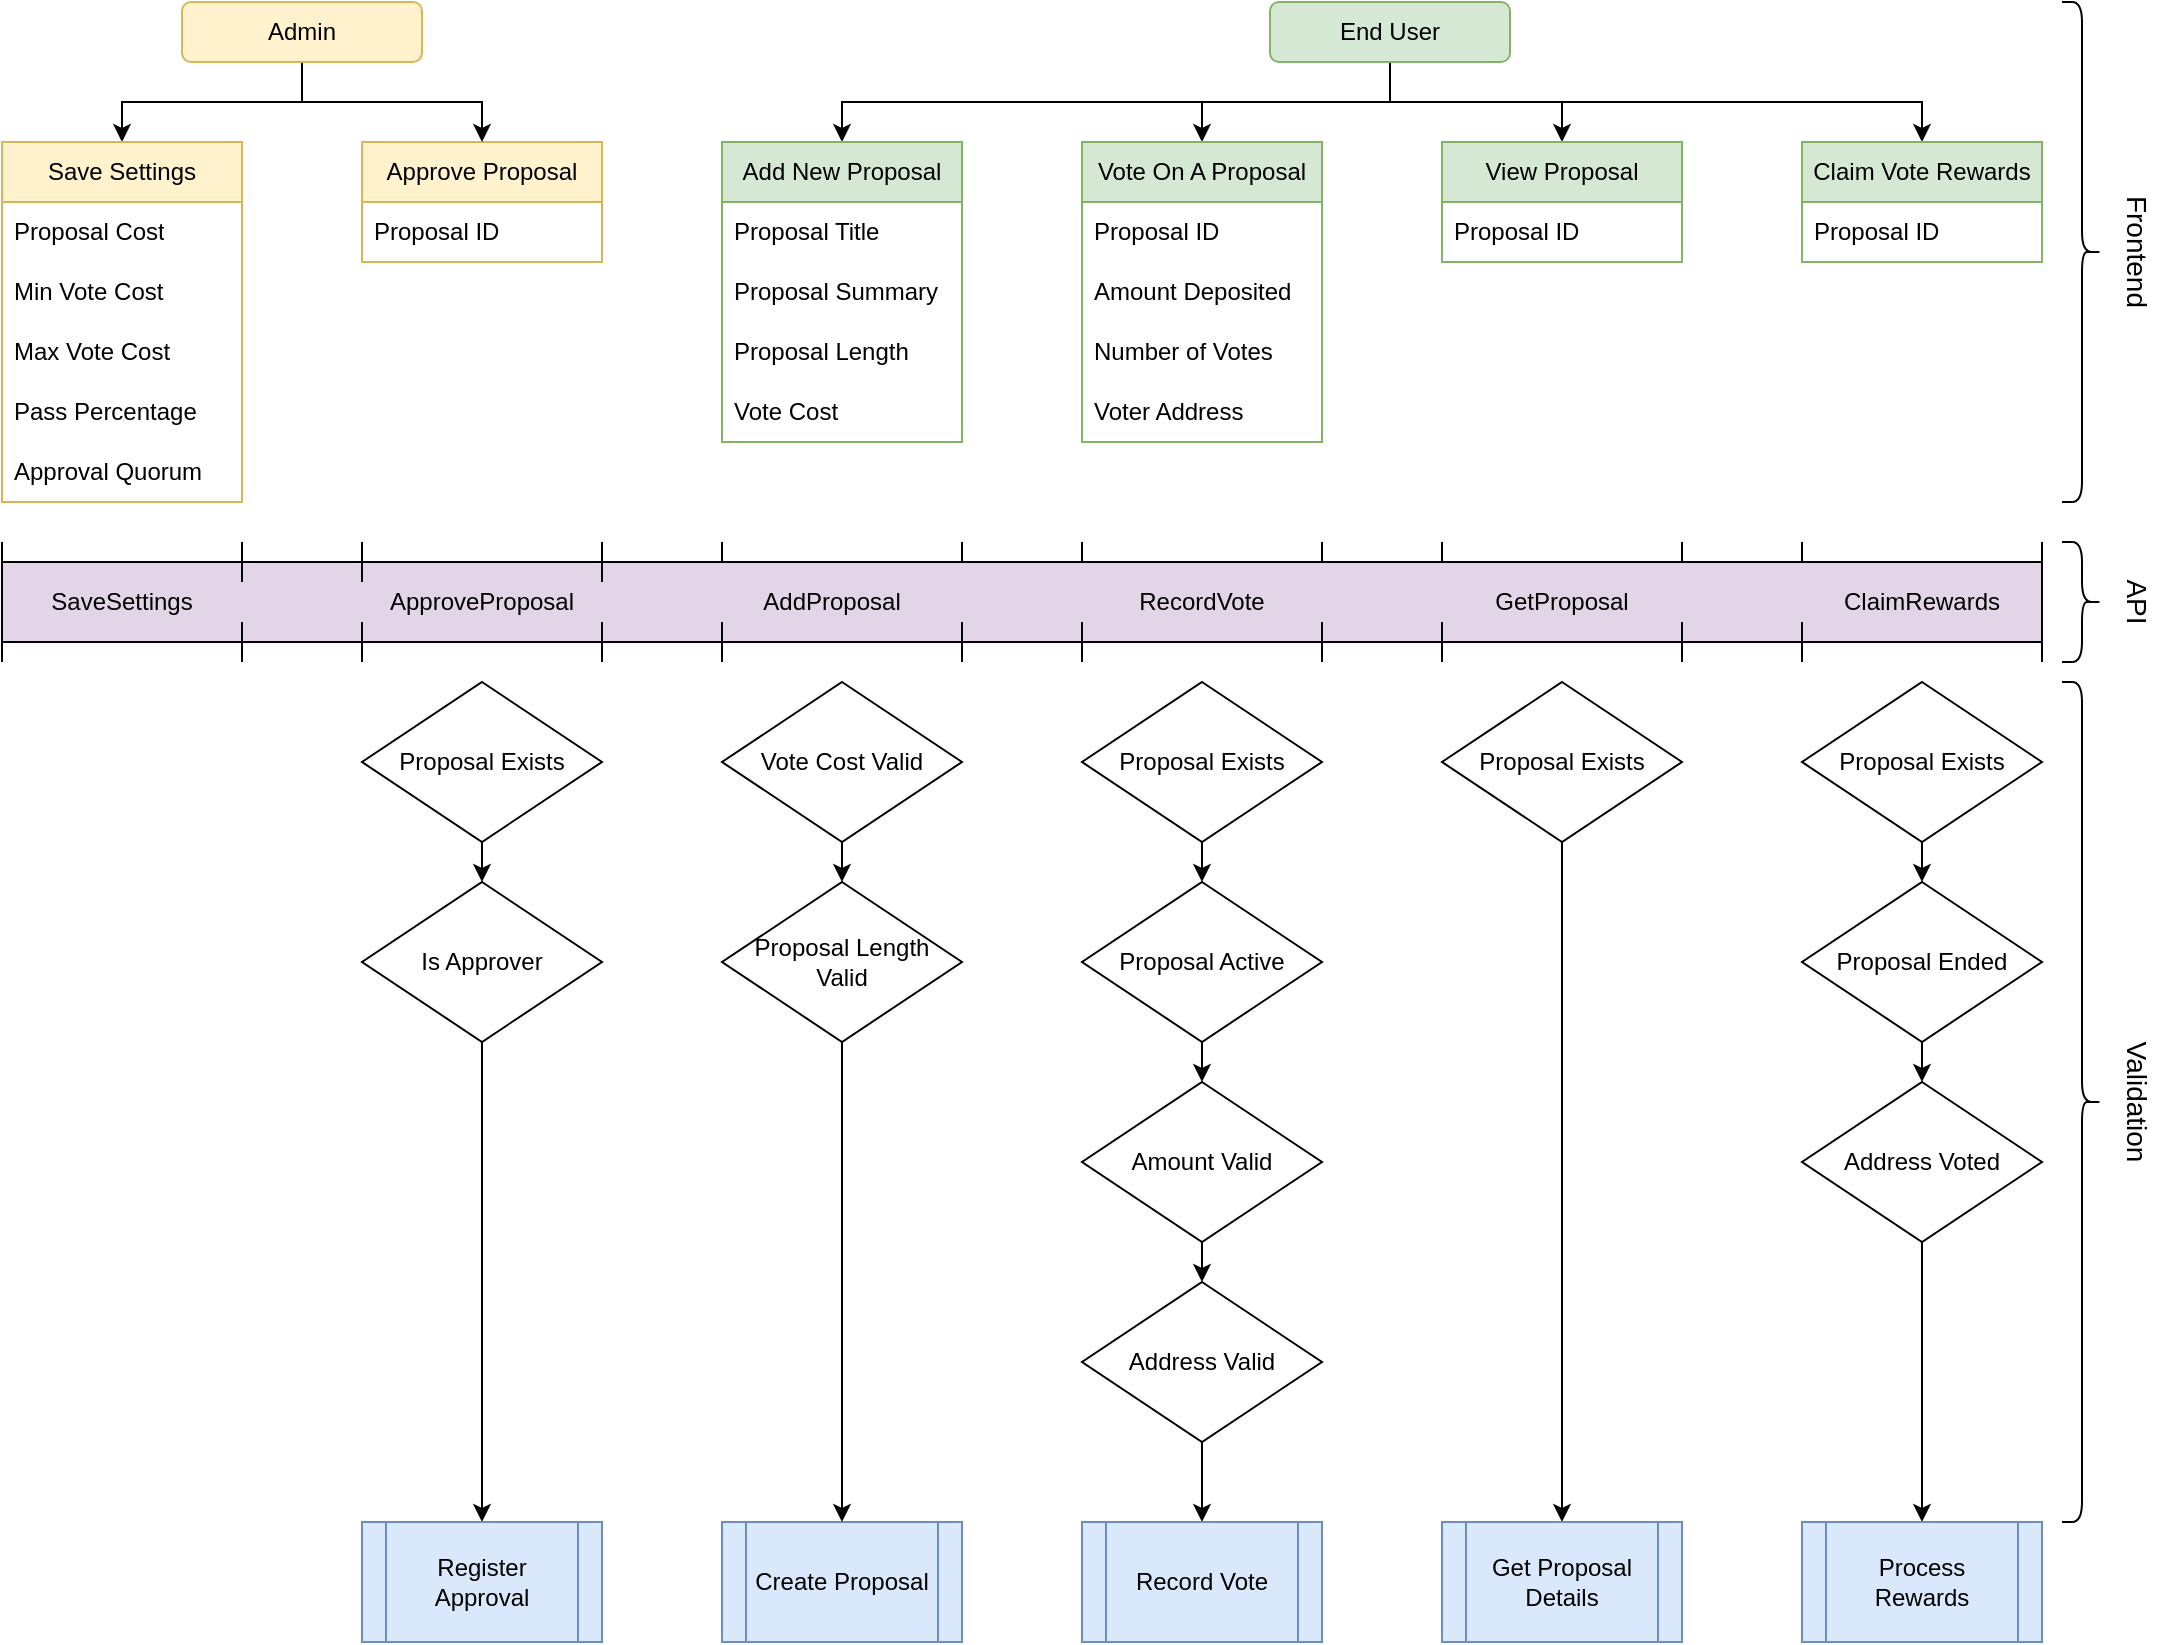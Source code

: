 <mxfile version="20.5.3" type="github">
  <diagram id="C5RBs43oDa-KdzZeNtuy" name="Page-1">
    <mxGraphModel dx="2061" dy="1112" grid="1" gridSize="10" guides="1" tooltips="1" connect="1" arrows="1" fold="1" page="1" pageScale="1" pageWidth="827" pageHeight="1169" math="0" shadow="0">
      <root>
        <mxCell id="WIyWlLk6GJQsqaUBKTNV-0" />
        <mxCell id="WIyWlLk6GJQsqaUBKTNV-1" parent="WIyWlLk6GJQsqaUBKTNV-0" />
        <mxCell id="j-qisaInjwInaMHbOI4C-2" style="edgeStyle=orthogonalEdgeStyle;rounded=0;orthogonalLoop=1;jettySize=auto;html=1;exitX=0.5;exitY=1;exitDx=0;exitDy=0;entryX=0.5;entryY=0;entryDx=0;entryDy=0;" parent="WIyWlLk6GJQsqaUBKTNV-1" source="j-qisaInjwInaMHbOI4C-0" target="yuVndRlKUujKgMcKxhMq-0" edge="1">
          <mxGeometry relative="1" as="geometry">
            <mxPoint x="200" y="80" as="targetPoint" />
          </mxGeometry>
        </mxCell>
        <mxCell id="yuVndRlKUujKgMcKxhMq-27" style="edgeStyle=orthogonalEdgeStyle;rounded=0;orthogonalLoop=1;jettySize=auto;html=1;exitX=0.5;exitY=1;exitDx=0;exitDy=0;entryX=0.5;entryY=0;entryDx=0;entryDy=0;" parent="WIyWlLk6GJQsqaUBKTNV-1" source="j-qisaInjwInaMHbOI4C-0" target="yuVndRlKUujKgMcKxhMq-12" edge="1">
          <mxGeometry relative="1" as="geometry" />
        </mxCell>
        <mxCell id="yuVndRlKUujKgMcKxhMq-28" style="edgeStyle=orthogonalEdgeStyle;rounded=0;orthogonalLoop=1;jettySize=auto;html=1;exitX=0.5;exitY=1;exitDx=0;exitDy=0;" parent="WIyWlLk6GJQsqaUBKTNV-1" source="j-qisaInjwInaMHbOI4C-0" target="yuVndRlKUujKgMcKxhMq-17" edge="1">
          <mxGeometry relative="1" as="geometry" />
        </mxCell>
        <mxCell id="yuVndRlKUujKgMcKxhMq-29" style="edgeStyle=orthogonalEdgeStyle;rounded=0;orthogonalLoop=1;jettySize=auto;html=1;exitX=0.5;exitY=1;exitDx=0;exitDy=0;" parent="WIyWlLk6GJQsqaUBKTNV-1" source="j-qisaInjwInaMHbOI4C-0" target="yuVndRlKUujKgMcKxhMq-22" edge="1">
          <mxGeometry relative="1" as="geometry" />
        </mxCell>
        <mxCell id="j-qisaInjwInaMHbOI4C-0" value="End User" style="rounded=1;whiteSpace=wrap;html=1;fillColor=#d5e8d4;strokeColor=#82b366;" parent="WIyWlLk6GJQsqaUBKTNV-1" vertex="1">
          <mxGeometry x="354" y="10" width="120" height="30" as="geometry" />
        </mxCell>
        <mxCell id="j-qisaInjwInaMHbOI4C-22" style="edgeStyle=orthogonalEdgeStyle;rounded=0;orthogonalLoop=1;jettySize=auto;html=1;exitX=0.5;exitY=1;exitDx=0;exitDy=0;entryX=0.5;entryY=0;entryDx=0;entryDy=0;" parent="WIyWlLk6GJQsqaUBKTNV-1" source="j-qisaInjwInaMHbOI4C-17" target="j-qisaInjwInaMHbOI4C-18" edge="1">
          <mxGeometry relative="1" as="geometry" />
        </mxCell>
        <mxCell id="j-qisaInjwInaMHbOI4C-17" value="Amount Valid" style="rhombus;whiteSpace=wrap;html=1;" parent="WIyWlLk6GJQsqaUBKTNV-1" vertex="1">
          <mxGeometry x="260" y="550" width="120" height="80" as="geometry" />
        </mxCell>
        <mxCell id="j-qisaInjwInaMHbOI4C-28" style="edgeStyle=orthogonalEdgeStyle;rounded=0;orthogonalLoop=1;jettySize=auto;html=1;exitX=0.5;exitY=1;exitDx=0;exitDy=0;entryX=0.5;entryY=0;entryDx=0;entryDy=0;startArrow=none;startFill=0;endArrow=classic;endFill=1;" parent="WIyWlLk6GJQsqaUBKTNV-1" source="j-qisaInjwInaMHbOI4C-18" target="j-qisaInjwInaMHbOI4C-27" edge="1">
          <mxGeometry relative="1" as="geometry" />
        </mxCell>
        <mxCell id="j-qisaInjwInaMHbOI4C-18" value="Address Valid" style="rhombus;whiteSpace=wrap;html=1;" parent="WIyWlLk6GJQsqaUBKTNV-1" vertex="1">
          <mxGeometry x="260" y="650" width="120" height="80" as="geometry" />
        </mxCell>
        <mxCell id="j-qisaInjwInaMHbOI4C-27" value="Record Vote" style="shape=process;whiteSpace=wrap;html=1;backgroundOutline=1;fillColor=#dae8fc;strokeColor=#6c8ebf;" parent="WIyWlLk6GJQsqaUBKTNV-1" vertex="1">
          <mxGeometry x="260" y="770" width="120" height="60" as="geometry" />
        </mxCell>
        <mxCell id="j-qisaInjwInaMHbOI4C-35" style="edgeStyle=orthogonalEdgeStyle;rounded=0;orthogonalLoop=1;jettySize=auto;html=1;exitX=0.5;exitY=1;exitDx=0;exitDy=0;entryX=0.5;entryY=0;entryDx=0;entryDy=0;startArrow=none;startFill=0;endArrow=classic;endFill=1;" parent="WIyWlLk6GJQsqaUBKTNV-1" source="j-qisaInjwInaMHbOI4C-32" target="j-qisaInjwInaMHbOI4C-17" edge="1">
          <mxGeometry relative="1" as="geometry" />
        </mxCell>
        <mxCell id="j-qisaInjwInaMHbOI4C-32" value="Proposal Active" style="rhombus;whiteSpace=wrap;html=1;" parent="WIyWlLk6GJQsqaUBKTNV-1" vertex="1">
          <mxGeometry x="260" y="450" width="120" height="80" as="geometry" />
        </mxCell>
        <mxCell id="4lcMI8YOn3nD7_oDa9Rk-7" style="edgeStyle=orthogonalEdgeStyle;rounded=0;orthogonalLoop=1;jettySize=auto;html=1;exitX=0.5;exitY=1;exitDx=0;exitDy=0;entryX=0.5;entryY=0;entryDx=0;entryDy=0;" parent="WIyWlLk6GJQsqaUBKTNV-1" source="j-qisaInjwInaMHbOI4C-52" target="4lcMI8YOn3nD7_oDa9Rk-6" edge="1">
          <mxGeometry relative="1" as="geometry" />
        </mxCell>
        <mxCell id="j-qisaInjwInaMHbOI4C-52" value="Vote Cost Valid" style="rhombus;whiteSpace=wrap;html=1;" parent="WIyWlLk6GJQsqaUBKTNV-1" vertex="1">
          <mxGeometry x="80" y="350" width="120" height="80" as="geometry" />
        </mxCell>
        <mxCell id="yuVndRlKUujKgMcKxhMq-0" value="Add New Proposal" style="swimlane;fontStyle=0;childLayout=stackLayout;horizontal=1;startSize=30;horizontalStack=0;resizeParent=1;resizeParentMax=0;resizeLast=0;collapsible=0;marginBottom=0;whiteSpace=wrap;html=1;swimlaneLine=1;fillColor=#d5e8d4;strokeColor=#82b366;" parent="WIyWlLk6GJQsqaUBKTNV-1" vertex="1">
          <mxGeometry x="80" y="80" width="120" height="150" as="geometry" />
        </mxCell>
        <mxCell id="yuVndRlKUujKgMcKxhMq-2" value="Proposal Title" style="text;strokeColor=none;fillColor=none;align=left;verticalAlign=middle;spacingLeft=4;spacingRight=4;overflow=hidden;points=[[0,0.5],[1,0.5]];portConstraint=eastwest;rotatable=0;whiteSpace=wrap;html=1;" parent="yuVndRlKUujKgMcKxhMq-0" vertex="1">
          <mxGeometry y="30" width="120" height="30" as="geometry" />
        </mxCell>
        <mxCell id="rJi9kIS5OPSD2-cqicnf-10" value="Proposal Summary" style="text;strokeColor=none;fillColor=none;align=left;verticalAlign=middle;spacingLeft=4;spacingRight=4;overflow=hidden;points=[[0,0.5],[1,0.5]];portConstraint=eastwest;rotatable=0;whiteSpace=wrap;html=1;" vertex="1" parent="yuVndRlKUujKgMcKxhMq-0">
          <mxGeometry y="60" width="120" height="30" as="geometry" />
        </mxCell>
        <mxCell id="yuVndRlKUujKgMcKxhMq-3" value="Proposal Length" style="text;strokeColor=none;fillColor=none;align=left;verticalAlign=middle;spacingLeft=4;spacingRight=4;overflow=hidden;points=[[0,0.5],[1,0.5]];portConstraint=eastwest;rotatable=0;whiteSpace=wrap;html=1;" parent="yuVndRlKUujKgMcKxhMq-0" vertex="1">
          <mxGeometry y="90" width="120" height="30" as="geometry" />
        </mxCell>
        <mxCell id="yuVndRlKUujKgMcKxhMq-1" value="Vote Cost" style="text;strokeColor=none;fillColor=none;align=left;verticalAlign=middle;spacingLeft=4;spacingRight=4;overflow=hidden;points=[[0,0.5],[1,0.5]];portConstraint=eastwest;rotatable=0;whiteSpace=wrap;html=1;" parent="yuVndRlKUujKgMcKxhMq-0" vertex="1">
          <mxGeometry y="120" width="120" height="30" as="geometry" />
        </mxCell>
        <mxCell id="yuVndRlKUujKgMcKxhMq-12" value="Vote On A Proposal" style="swimlane;fontStyle=0;childLayout=stackLayout;horizontal=1;startSize=30;horizontalStack=0;resizeParent=1;resizeParentMax=0;resizeLast=0;collapsible=0;marginBottom=0;whiteSpace=wrap;html=1;swimlaneLine=1;fillColor=#d5e8d4;strokeColor=#82b366;" parent="WIyWlLk6GJQsqaUBKTNV-1" vertex="1">
          <mxGeometry x="260" y="80" width="120" height="150" as="geometry" />
        </mxCell>
        <mxCell id="yuVndRlKUujKgMcKxhMq-16" value="Proposal ID" style="text;strokeColor=none;fillColor=none;align=left;verticalAlign=middle;spacingLeft=4;spacingRight=4;overflow=hidden;points=[[0,0.5],[1,0.5]];portConstraint=eastwest;rotatable=0;whiteSpace=wrap;html=1;" parent="yuVndRlKUujKgMcKxhMq-12" vertex="1">
          <mxGeometry y="30" width="120" height="30" as="geometry" />
        </mxCell>
        <mxCell id="yuVndRlKUujKgMcKxhMq-13" value="Amount Deposited" style="text;strokeColor=none;fillColor=none;align=left;verticalAlign=middle;spacingLeft=4;spacingRight=4;overflow=hidden;points=[[0,0.5],[1,0.5]];portConstraint=eastwest;rotatable=0;whiteSpace=wrap;html=1;" parent="yuVndRlKUujKgMcKxhMq-12" vertex="1">
          <mxGeometry y="60" width="120" height="30" as="geometry" />
        </mxCell>
        <mxCell id="yuVndRlKUujKgMcKxhMq-14" value="Number of Votes" style="text;strokeColor=none;fillColor=none;align=left;verticalAlign=middle;spacingLeft=4;spacingRight=4;overflow=hidden;points=[[0,0.5],[1,0.5]];portConstraint=eastwest;rotatable=0;whiteSpace=wrap;html=1;" parent="yuVndRlKUujKgMcKxhMq-12" vertex="1">
          <mxGeometry y="90" width="120" height="30" as="geometry" />
        </mxCell>
        <mxCell id="yuVndRlKUujKgMcKxhMq-15" value="Voter Address" style="text;strokeColor=none;fillColor=none;align=left;verticalAlign=middle;spacingLeft=4;spacingRight=4;overflow=hidden;points=[[0,0.5],[1,0.5]];portConstraint=eastwest;rotatable=0;whiteSpace=wrap;html=1;" parent="yuVndRlKUujKgMcKxhMq-12" vertex="1">
          <mxGeometry y="120" width="120" height="30" as="geometry" />
        </mxCell>
        <mxCell id="yuVndRlKUujKgMcKxhMq-17" value="View Proposal" style="swimlane;fontStyle=0;childLayout=stackLayout;horizontal=1;startSize=30;horizontalStack=0;resizeParent=1;resizeParentMax=0;resizeLast=0;collapsible=0;marginBottom=0;whiteSpace=wrap;html=1;swimlaneLine=1;fillColor=#d5e8d4;strokeColor=#82b366;" parent="WIyWlLk6GJQsqaUBKTNV-1" vertex="1">
          <mxGeometry x="440" y="80" width="120" height="60" as="geometry" />
        </mxCell>
        <mxCell id="yuVndRlKUujKgMcKxhMq-21" value="Proposal ID" style="text;strokeColor=none;fillColor=none;align=left;verticalAlign=middle;spacingLeft=4;spacingRight=4;overflow=hidden;points=[[0,0.5],[1,0.5]];portConstraint=eastwest;rotatable=0;whiteSpace=wrap;html=1;" parent="yuVndRlKUujKgMcKxhMq-17" vertex="1">
          <mxGeometry y="30" width="120" height="30" as="geometry" />
        </mxCell>
        <mxCell id="yuVndRlKUujKgMcKxhMq-22" value="Claim Vote Rewards" style="swimlane;fontStyle=0;childLayout=stackLayout;horizontal=1;startSize=30;horizontalStack=0;resizeParent=1;resizeParentMax=0;resizeLast=0;collapsible=0;marginBottom=0;whiteSpace=wrap;html=1;swimlaneLine=1;fillColor=#d5e8d4;strokeColor=#82b366;" parent="WIyWlLk6GJQsqaUBKTNV-1" vertex="1">
          <mxGeometry x="620" y="80" width="120" height="60" as="geometry" />
        </mxCell>
        <mxCell id="yuVndRlKUujKgMcKxhMq-26" value="Proposal ID" style="text;strokeColor=none;fillColor=none;align=left;verticalAlign=middle;spacingLeft=4;spacingRight=4;overflow=hidden;points=[[0,0.5],[1,0.5]];portConstraint=eastwest;rotatable=0;whiteSpace=wrap;html=1;" parent="yuVndRlKUujKgMcKxhMq-22" vertex="1">
          <mxGeometry y="30" width="120" height="30" as="geometry" />
        </mxCell>
        <mxCell id="4lcMI8YOn3nD7_oDa9Rk-0" value="" style="shape=crossbar;whiteSpace=wrap;html=1;rounded=1;" parent="WIyWlLk6GJQsqaUBKTNV-1" vertex="1">
          <mxGeometry x="-280" y="280" width="1020" height="20" as="geometry" />
        </mxCell>
        <mxCell id="4lcMI8YOn3nD7_oDa9Rk-1" value="" style="shape=crossbar;whiteSpace=wrap;html=1;rounded=1;" parent="WIyWlLk6GJQsqaUBKTNV-1" vertex="1">
          <mxGeometry x="-280" y="320" width="1020" height="20" as="geometry" />
        </mxCell>
        <mxCell id="4lcMI8YOn3nD7_oDa9Rk-5" value="Create Proposal" style="shape=process;whiteSpace=wrap;html=1;backgroundOutline=1;fillColor=#dae8fc;strokeColor=#6c8ebf;" parent="WIyWlLk6GJQsqaUBKTNV-1" vertex="1">
          <mxGeometry x="80" y="770" width="120" height="60" as="geometry" />
        </mxCell>
        <mxCell id="4lcMI8YOn3nD7_oDa9Rk-8" style="edgeStyle=orthogonalEdgeStyle;rounded=0;orthogonalLoop=1;jettySize=auto;html=1;exitX=0.5;exitY=1;exitDx=0;exitDy=0;entryX=0.5;entryY=0;entryDx=0;entryDy=0;" parent="WIyWlLk6GJQsqaUBKTNV-1" source="4lcMI8YOn3nD7_oDa9Rk-6" target="4lcMI8YOn3nD7_oDa9Rk-5" edge="1">
          <mxGeometry relative="1" as="geometry" />
        </mxCell>
        <mxCell id="4lcMI8YOn3nD7_oDa9Rk-6" value="Proposal Length&lt;br&gt;Valid" style="rhombus;whiteSpace=wrap;html=1;" parent="WIyWlLk6GJQsqaUBKTNV-1" vertex="1">
          <mxGeometry x="80" y="450" width="120" height="80" as="geometry" />
        </mxCell>
        <mxCell id="rJi9kIS5OPSD2-cqicnf-48" style="edgeStyle=orthogonalEdgeStyle;rounded=0;orthogonalLoop=1;jettySize=auto;html=1;exitX=0.5;exitY=1;exitDx=0;exitDy=0;entryX=0.5;entryY=0;entryDx=0;entryDy=0;" edge="1" parent="WIyWlLk6GJQsqaUBKTNV-1" source="4lcMI8YOn3nD7_oDa9Rk-11" target="j-qisaInjwInaMHbOI4C-32">
          <mxGeometry relative="1" as="geometry" />
        </mxCell>
        <mxCell id="4lcMI8YOn3nD7_oDa9Rk-11" value="Proposal Exists" style="rhombus;whiteSpace=wrap;html=1;" parent="WIyWlLk6GJQsqaUBKTNV-1" vertex="1">
          <mxGeometry x="260" y="350" width="120" height="80" as="geometry" />
        </mxCell>
        <mxCell id="4lcMI8YOn3nD7_oDa9Rk-18" value="" style="shape=crossbar;whiteSpace=wrap;html=1;rounded=1;" parent="WIyWlLk6GJQsqaUBKTNV-1" vertex="1">
          <mxGeometry x="80" y="280" width="120" height="20" as="geometry" />
        </mxCell>
        <mxCell id="4lcMI8YOn3nD7_oDa9Rk-25" value="" style="shape=crossbar;whiteSpace=wrap;html=1;rounded=1;" parent="WIyWlLk6GJQsqaUBKTNV-1" vertex="1">
          <mxGeometry x="260" y="280" width="120" height="20" as="geometry" />
        </mxCell>
        <mxCell id="NW7dwovh-RkHHRfNN4qF-0" value="" style="shape=crossbar;whiteSpace=wrap;html=1;rounded=1;" parent="WIyWlLk6GJQsqaUBKTNV-1" vertex="1">
          <mxGeometry x="440" y="280" width="120" height="20" as="geometry" />
        </mxCell>
        <mxCell id="rJi9kIS5OPSD2-cqicnf-6" value="" style="shape=crossbar;whiteSpace=wrap;html=1;rounded=1;" vertex="1" parent="WIyWlLk6GJQsqaUBKTNV-1">
          <mxGeometry x="620" y="280" width="120" height="20" as="geometry" />
        </mxCell>
        <mxCell id="4lcMI8YOn3nD7_oDa9Rk-2" value="" style="rounded=0;whiteSpace=wrap;html=1;fillColor=#e1d5e7;strokeColor=#000000;" parent="WIyWlLk6GJQsqaUBKTNV-1" vertex="1">
          <mxGeometry x="-280" y="290" width="1020" height="40" as="geometry" />
        </mxCell>
        <mxCell id="rJi9kIS5OPSD2-cqicnf-31" value="" style="shape=crossbar;whiteSpace=wrap;html=1;rounded=1;" vertex="1" parent="WIyWlLk6GJQsqaUBKTNV-1">
          <mxGeometry x="-100" y="280" width="120" height="20" as="geometry" />
        </mxCell>
        <mxCell id="rJi9kIS5OPSD2-cqicnf-30" value="" style="shape=crossbar;whiteSpace=wrap;html=1;rounded=1;" vertex="1" parent="WIyWlLk6GJQsqaUBKTNV-1">
          <mxGeometry x="-280" y="280" width="120" height="20" as="geometry" />
        </mxCell>
        <mxCell id="4lcMI8YOn3nD7_oDa9Rk-19" value="AddProposal" style="text;html=1;strokeColor=none;fillColor=none;align=center;verticalAlign=middle;whiteSpace=wrap;rounded=0;" parent="WIyWlLk6GJQsqaUBKTNV-1" vertex="1">
          <mxGeometry x="80" y="295" width="110" height="30" as="geometry" />
        </mxCell>
        <mxCell id="4lcMI8YOn3nD7_oDa9Rk-24" value="API" style="text;html=1;strokeColor=none;fillColor=none;align=center;verticalAlign=middle;whiteSpace=wrap;rounded=0;rotation=90;fontSize=14;" parent="WIyWlLk6GJQsqaUBKTNV-1" vertex="1">
          <mxGeometry x="750" y="295" width="75" height="30" as="geometry" />
        </mxCell>
        <mxCell id="4lcMI8YOn3nD7_oDa9Rk-29" value="RecordVote" style="text;html=1;strokeColor=none;fillColor=none;align=center;verticalAlign=middle;whiteSpace=wrap;rounded=0;" parent="WIyWlLk6GJQsqaUBKTNV-1" vertex="1">
          <mxGeometry x="265" y="295" width="110" height="30" as="geometry" />
        </mxCell>
        <mxCell id="NW7dwovh-RkHHRfNN4qF-6" value="GetProposal" style="text;html=1;strokeColor=none;fillColor=none;align=center;verticalAlign=middle;whiteSpace=wrap;rounded=0;" parent="WIyWlLk6GJQsqaUBKTNV-1" vertex="1">
          <mxGeometry x="445" y="295" width="110" height="30" as="geometry" />
        </mxCell>
        <mxCell id="NW7dwovh-RkHHRfNN4qF-7" value="ClaimRewards" style="text;html=1;strokeColor=none;fillColor=none;align=center;verticalAlign=middle;whiteSpace=wrap;rounded=0;" parent="WIyWlLk6GJQsqaUBKTNV-1" vertex="1">
          <mxGeometry x="625" y="295" width="110" height="30" as="geometry" />
        </mxCell>
        <mxCell id="rJi9kIS5OPSD2-cqicnf-15" style="edgeStyle=orthogonalEdgeStyle;rounded=0;orthogonalLoop=1;jettySize=auto;html=1;exitX=0.5;exitY=1;exitDx=0;exitDy=0;entryX=0.5;entryY=0;entryDx=0;entryDy=0;" edge="1" parent="WIyWlLk6GJQsqaUBKTNV-1" source="NW7dwovh-RkHHRfNN4qF-8" target="rJi9kIS5OPSD2-cqicnf-14">
          <mxGeometry relative="1" as="geometry" />
        </mxCell>
        <mxCell id="NW7dwovh-RkHHRfNN4qF-8" value="Proposal Exists" style="rhombus;whiteSpace=wrap;html=1;" parent="WIyWlLk6GJQsqaUBKTNV-1" vertex="1">
          <mxGeometry x="440" y="350" width="120" height="80" as="geometry" />
        </mxCell>
        <mxCell id="rJi9kIS5OPSD2-cqicnf-17" style="edgeStyle=orthogonalEdgeStyle;rounded=0;orthogonalLoop=1;jettySize=auto;html=1;exitX=0.5;exitY=1;exitDx=0;exitDy=0;entryX=0.5;entryY=0;entryDx=0;entryDy=0;" edge="1" parent="WIyWlLk6GJQsqaUBKTNV-1" source="NW7dwovh-RkHHRfNN4qF-9" target="rJi9kIS5OPSD2-cqicnf-16">
          <mxGeometry relative="1" as="geometry" />
        </mxCell>
        <mxCell id="NW7dwovh-RkHHRfNN4qF-9" value="Proposal Exists" style="rhombus;whiteSpace=wrap;html=1;" parent="WIyWlLk6GJQsqaUBKTNV-1" vertex="1">
          <mxGeometry x="620" y="350" width="120" height="80" as="geometry" />
        </mxCell>
        <mxCell id="rJi9kIS5OPSD2-cqicnf-1" value="Approve Proposal" style="swimlane;fontStyle=0;childLayout=stackLayout;horizontal=1;startSize=30;horizontalStack=0;resizeParent=1;resizeParentMax=0;resizeLast=0;collapsible=0;marginBottom=0;whiteSpace=wrap;html=1;swimlaneLine=1;fillColor=#fff2cc;strokeColor=#d6b656;" vertex="1" parent="WIyWlLk6GJQsqaUBKTNV-1">
          <mxGeometry x="-100" y="80" width="120" height="60" as="geometry" />
        </mxCell>
        <mxCell id="rJi9kIS5OPSD2-cqicnf-2" value="Proposal ID" style="text;strokeColor=none;fillColor=none;align=left;verticalAlign=middle;spacingLeft=4;spacingRight=4;overflow=hidden;points=[[0,0.5],[1,0.5]];portConstraint=eastwest;rotatable=0;whiteSpace=wrap;html=1;" vertex="1" parent="rJi9kIS5OPSD2-cqicnf-1">
          <mxGeometry y="30" width="120" height="30" as="geometry" />
        </mxCell>
        <mxCell id="rJi9kIS5OPSD2-cqicnf-8" value="ApproveProposal" style="text;html=1;strokeColor=none;fillColor=none;align=center;verticalAlign=middle;whiteSpace=wrap;rounded=0;" vertex="1" parent="WIyWlLk6GJQsqaUBKTNV-1">
          <mxGeometry x="-95" y="295" width="110" height="30" as="geometry" />
        </mxCell>
        <mxCell id="rJi9kIS5OPSD2-cqicnf-13" style="edgeStyle=orthogonalEdgeStyle;rounded=0;orthogonalLoop=1;jettySize=auto;html=1;exitX=0.5;exitY=1;exitDx=0;exitDy=0;entryX=0.5;entryY=0;entryDx=0;entryDy=0;" edge="1" parent="WIyWlLk6GJQsqaUBKTNV-1" source="rJi9kIS5OPSD2-cqicnf-12" target="rJi9kIS5OPSD2-cqicnf-1">
          <mxGeometry relative="1" as="geometry" />
        </mxCell>
        <mxCell id="rJi9kIS5OPSD2-cqicnf-27" style="edgeStyle=orthogonalEdgeStyle;rounded=0;orthogonalLoop=1;jettySize=auto;html=1;exitX=0.5;exitY=1;exitDx=0;exitDy=0;" edge="1" parent="WIyWlLk6GJQsqaUBKTNV-1" source="rJi9kIS5OPSD2-cqicnf-12" target="rJi9kIS5OPSD2-cqicnf-22">
          <mxGeometry relative="1" as="geometry" />
        </mxCell>
        <mxCell id="rJi9kIS5OPSD2-cqicnf-12" value="Admin" style="rounded=1;whiteSpace=wrap;html=1;fillColor=#fff2cc;strokeColor=#d6b656;" vertex="1" parent="WIyWlLk6GJQsqaUBKTNV-1">
          <mxGeometry x="-190" y="10" width="120" height="30" as="geometry" />
        </mxCell>
        <mxCell id="rJi9kIS5OPSD2-cqicnf-14" value="Get Proposal Details" style="shape=process;whiteSpace=wrap;html=1;backgroundOutline=1;fillColor=#dae8fc;strokeColor=#6c8ebf;" vertex="1" parent="WIyWlLk6GJQsqaUBKTNV-1">
          <mxGeometry x="440" y="770" width="120" height="60" as="geometry" />
        </mxCell>
        <mxCell id="rJi9kIS5OPSD2-cqicnf-19" style="edgeStyle=orthogonalEdgeStyle;rounded=0;orthogonalLoop=1;jettySize=auto;html=1;exitX=0.5;exitY=1;exitDx=0;exitDy=0;entryX=0.5;entryY=0;entryDx=0;entryDy=0;" edge="1" parent="WIyWlLk6GJQsqaUBKTNV-1" source="rJi9kIS5OPSD2-cqicnf-16" target="rJi9kIS5OPSD2-cqicnf-18">
          <mxGeometry relative="1" as="geometry" />
        </mxCell>
        <mxCell id="rJi9kIS5OPSD2-cqicnf-16" value="Proposal Ended" style="rhombus;whiteSpace=wrap;html=1;" vertex="1" parent="WIyWlLk6GJQsqaUBKTNV-1">
          <mxGeometry x="620" y="450" width="120" height="80" as="geometry" />
        </mxCell>
        <mxCell id="rJi9kIS5OPSD2-cqicnf-21" style="edgeStyle=orthogonalEdgeStyle;rounded=0;orthogonalLoop=1;jettySize=auto;html=1;exitX=0.5;exitY=1;exitDx=0;exitDy=0;entryX=0.5;entryY=0;entryDx=0;entryDy=0;" edge="1" parent="WIyWlLk6GJQsqaUBKTNV-1" source="rJi9kIS5OPSD2-cqicnf-18" target="rJi9kIS5OPSD2-cqicnf-20">
          <mxGeometry relative="1" as="geometry" />
        </mxCell>
        <mxCell id="rJi9kIS5OPSD2-cqicnf-18" value="Address Voted" style="rhombus;whiteSpace=wrap;html=1;" vertex="1" parent="WIyWlLk6GJQsqaUBKTNV-1">
          <mxGeometry x="620" y="550" width="120" height="80" as="geometry" />
        </mxCell>
        <mxCell id="rJi9kIS5OPSD2-cqicnf-20" value="Process Rewards" style="shape=process;whiteSpace=wrap;html=1;backgroundOutline=1;fillColor=#dae8fc;strokeColor=#6c8ebf;" vertex="1" parent="WIyWlLk6GJQsqaUBKTNV-1">
          <mxGeometry x="620" y="770" width="120" height="60" as="geometry" />
        </mxCell>
        <mxCell id="rJi9kIS5OPSD2-cqicnf-22" value="Save Settings" style="swimlane;fontStyle=0;childLayout=stackLayout;horizontal=1;startSize=30;horizontalStack=0;resizeParent=1;resizeParentMax=0;resizeLast=0;collapsible=0;marginBottom=0;whiteSpace=wrap;html=1;swimlaneLine=1;fillColor=#fff2cc;strokeColor=#d6b656;" vertex="1" parent="WIyWlLk6GJQsqaUBKTNV-1">
          <mxGeometry x="-280" y="80" width="120" height="180" as="geometry" />
        </mxCell>
        <mxCell id="rJi9kIS5OPSD2-cqicnf-23" value="Proposal Cost" style="text;strokeColor=none;fillColor=none;align=left;verticalAlign=middle;spacingLeft=4;spacingRight=4;overflow=hidden;points=[[0,0.5],[1,0.5]];portConstraint=eastwest;rotatable=0;whiteSpace=wrap;html=1;" vertex="1" parent="rJi9kIS5OPSD2-cqicnf-22">
          <mxGeometry y="30" width="120" height="30" as="geometry" />
        </mxCell>
        <mxCell id="rJi9kIS5OPSD2-cqicnf-24" value="Min Vote Cost" style="text;strokeColor=none;fillColor=none;align=left;verticalAlign=middle;spacingLeft=4;spacingRight=4;overflow=hidden;points=[[0,0.5],[1,0.5]];portConstraint=eastwest;rotatable=0;whiteSpace=wrap;html=1;" vertex="1" parent="rJi9kIS5OPSD2-cqicnf-22">
          <mxGeometry y="60" width="120" height="30" as="geometry" />
        </mxCell>
        <mxCell id="rJi9kIS5OPSD2-cqicnf-25" value="Max Vote Cost" style="text;strokeColor=none;fillColor=none;align=left;verticalAlign=middle;spacingLeft=4;spacingRight=4;overflow=hidden;points=[[0,0.5],[1,0.5]];portConstraint=eastwest;rotatable=0;whiteSpace=wrap;html=1;" vertex="1" parent="rJi9kIS5OPSD2-cqicnf-22">
          <mxGeometry y="90" width="120" height="30" as="geometry" />
        </mxCell>
        <mxCell id="rJi9kIS5OPSD2-cqicnf-26" value="Pass Percentage" style="text;strokeColor=none;fillColor=none;align=left;verticalAlign=middle;spacingLeft=4;spacingRight=4;overflow=hidden;points=[[0,0.5],[1,0.5]];portConstraint=eastwest;rotatable=0;whiteSpace=wrap;html=1;" vertex="1" parent="rJi9kIS5OPSD2-cqicnf-22">
          <mxGeometry y="120" width="120" height="30" as="geometry" />
        </mxCell>
        <mxCell id="rJi9kIS5OPSD2-cqicnf-47" value="Approval Quorum" style="text;strokeColor=none;fillColor=none;align=left;verticalAlign=middle;spacingLeft=4;spacingRight=4;overflow=hidden;points=[[0,0.5],[1,0.5]];portConstraint=eastwest;rotatable=0;whiteSpace=wrap;html=1;" vertex="1" parent="rJi9kIS5OPSD2-cqicnf-22">
          <mxGeometry y="150" width="120" height="30" as="geometry" />
        </mxCell>
        <mxCell id="rJi9kIS5OPSD2-cqicnf-28" value="" style="shape=curlyBracket;whiteSpace=wrap;html=1;rounded=1;flipH=1;labelPosition=right;verticalLabelPosition=middle;align=left;verticalAlign=middle;" vertex="1" parent="WIyWlLk6GJQsqaUBKTNV-1">
          <mxGeometry x="750" y="280" width="20" height="60" as="geometry" />
        </mxCell>
        <mxCell id="rJi9kIS5OPSD2-cqicnf-29" value="SaveSettings" style="text;html=1;strokeColor=none;fillColor=none;align=center;verticalAlign=middle;whiteSpace=wrap;rounded=0;" vertex="1" parent="WIyWlLk6GJQsqaUBKTNV-1">
          <mxGeometry x="-275" y="295" width="110" height="30" as="geometry" />
        </mxCell>
        <mxCell id="rJi9kIS5OPSD2-cqicnf-32" value="" style="shape=crossbar;whiteSpace=wrap;html=1;rounded=1;" vertex="1" parent="WIyWlLk6GJQsqaUBKTNV-1">
          <mxGeometry x="-280" y="320" width="120" height="20" as="geometry" />
        </mxCell>
        <mxCell id="rJi9kIS5OPSD2-cqicnf-34" value="" style="shape=crossbar;whiteSpace=wrap;html=1;rounded=1;" vertex="1" parent="WIyWlLk6GJQsqaUBKTNV-1">
          <mxGeometry x="-100" y="320" width="120" height="20" as="geometry" />
        </mxCell>
        <mxCell id="rJi9kIS5OPSD2-cqicnf-38" value="" style="shape=crossbar;whiteSpace=wrap;html=1;rounded=1;strokeColor=#000000;" vertex="1" parent="WIyWlLk6GJQsqaUBKTNV-1">
          <mxGeometry x="80" y="320" width="120" height="20" as="geometry" />
        </mxCell>
        <mxCell id="rJi9kIS5OPSD2-cqicnf-39" value="" style="shape=crossbar;whiteSpace=wrap;html=1;rounded=1;strokeColor=#000000;" vertex="1" parent="WIyWlLk6GJQsqaUBKTNV-1">
          <mxGeometry x="260" y="320" width="120" height="20" as="geometry" />
        </mxCell>
        <mxCell id="rJi9kIS5OPSD2-cqicnf-40" value="" style="shape=crossbar;whiteSpace=wrap;html=1;rounded=1;strokeColor=#000000;" vertex="1" parent="WIyWlLk6GJQsqaUBKTNV-1">
          <mxGeometry x="440" y="320" width="120" height="20" as="geometry" />
        </mxCell>
        <mxCell id="rJi9kIS5OPSD2-cqicnf-41" value="" style="shape=crossbar;whiteSpace=wrap;html=1;rounded=1;strokeColor=#000000;" vertex="1" parent="WIyWlLk6GJQsqaUBKTNV-1">
          <mxGeometry x="620" y="320" width="120" height="20" as="geometry" />
        </mxCell>
        <mxCell id="rJi9kIS5OPSD2-cqicnf-46" style="edgeStyle=orthogonalEdgeStyle;rounded=0;orthogonalLoop=1;jettySize=auto;html=1;exitX=0.5;exitY=1;exitDx=0;exitDy=0;entryX=0.5;entryY=0;entryDx=0;entryDy=0;" edge="1" parent="WIyWlLk6GJQsqaUBKTNV-1" source="rJi9kIS5OPSD2-cqicnf-42" target="rJi9kIS5OPSD2-cqicnf-45">
          <mxGeometry relative="1" as="geometry" />
        </mxCell>
        <mxCell id="rJi9kIS5OPSD2-cqicnf-42" value="Is Approver" style="rhombus;whiteSpace=wrap;html=1;" vertex="1" parent="WIyWlLk6GJQsqaUBKTNV-1">
          <mxGeometry x="-100" y="450" width="120" height="80" as="geometry" />
        </mxCell>
        <mxCell id="rJi9kIS5OPSD2-cqicnf-44" style="edgeStyle=orthogonalEdgeStyle;rounded=0;orthogonalLoop=1;jettySize=auto;html=1;exitX=0.5;exitY=1;exitDx=0;exitDy=0;entryX=0.5;entryY=0;entryDx=0;entryDy=0;" edge="1" parent="WIyWlLk6GJQsqaUBKTNV-1" source="rJi9kIS5OPSD2-cqicnf-43" target="rJi9kIS5OPSD2-cqicnf-42">
          <mxGeometry relative="1" as="geometry" />
        </mxCell>
        <mxCell id="rJi9kIS5OPSD2-cqicnf-43" value="Proposal Exists" style="rhombus;whiteSpace=wrap;html=1;" vertex="1" parent="WIyWlLk6GJQsqaUBKTNV-1">
          <mxGeometry x="-100" y="350" width="120" height="80" as="geometry" />
        </mxCell>
        <mxCell id="rJi9kIS5OPSD2-cqicnf-45" value="Register Approval" style="shape=process;whiteSpace=wrap;html=1;backgroundOutline=1;fillColor=#dae8fc;strokeColor=#6c8ebf;" vertex="1" parent="WIyWlLk6GJQsqaUBKTNV-1">
          <mxGeometry x="-100" y="770" width="120" height="60" as="geometry" />
        </mxCell>
        <mxCell id="rJi9kIS5OPSD2-cqicnf-49" value="" style="shape=curlyBracket;whiteSpace=wrap;html=1;rounded=1;flipH=1;labelPosition=right;verticalLabelPosition=middle;align=left;verticalAlign=middle;strokeColor=#000000;" vertex="1" parent="WIyWlLk6GJQsqaUBKTNV-1">
          <mxGeometry x="750" y="350" width="20" height="420" as="geometry" />
        </mxCell>
        <mxCell id="rJi9kIS5OPSD2-cqicnf-50" value="Validation" style="text;html=1;strokeColor=none;fillColor=none;align=center;verticalAlign=middle;whiteSpace=wrap;rounded=0;rotation=90;fontSize=14;" vertex="1" parent="WIyWlLk6GJQsqaUBKTNV-1">
          <mxGeometry x="750" y="545" width="75" height="30" as="geometry" />
        </mxCell>
        <mxCell id="rJi9kIS5OPSD2-cqicnf-51" value="" style="shape=curlyBracket;whiteSpace=wrap;html=1;rounded=1;flipH=1;labelPosition=right;verticalLabelPosition=middle;align=left;verticalAlign=middle;strokeColor=#000000;" vertex="1" parent="WIyWlLk6GJQsqaUBKTNV-1">
          <mxGeometry x="750" y="10" width="20" height="250" as="geometry" />
        </mxCell>
        <mxCell id="rJi9kIS5OPSD2-cqicnf-52" value="Frontend" style="text;html=1;strokeColor=none;fillColor=none;align=center;verticalAlign=middle;whiteSpace=wrap;rounded=0;rotation=90;fontSize=14;" vertex="1" parent="WIyWlLk6GJQsqaUBKTNV-1">
          <mxGeometry x="750" y="120" width="75" height="30" as="geometry" />
        </mxCell>
      </root>
    </mxGraphModel>
  </diagram>
</mxfile>
